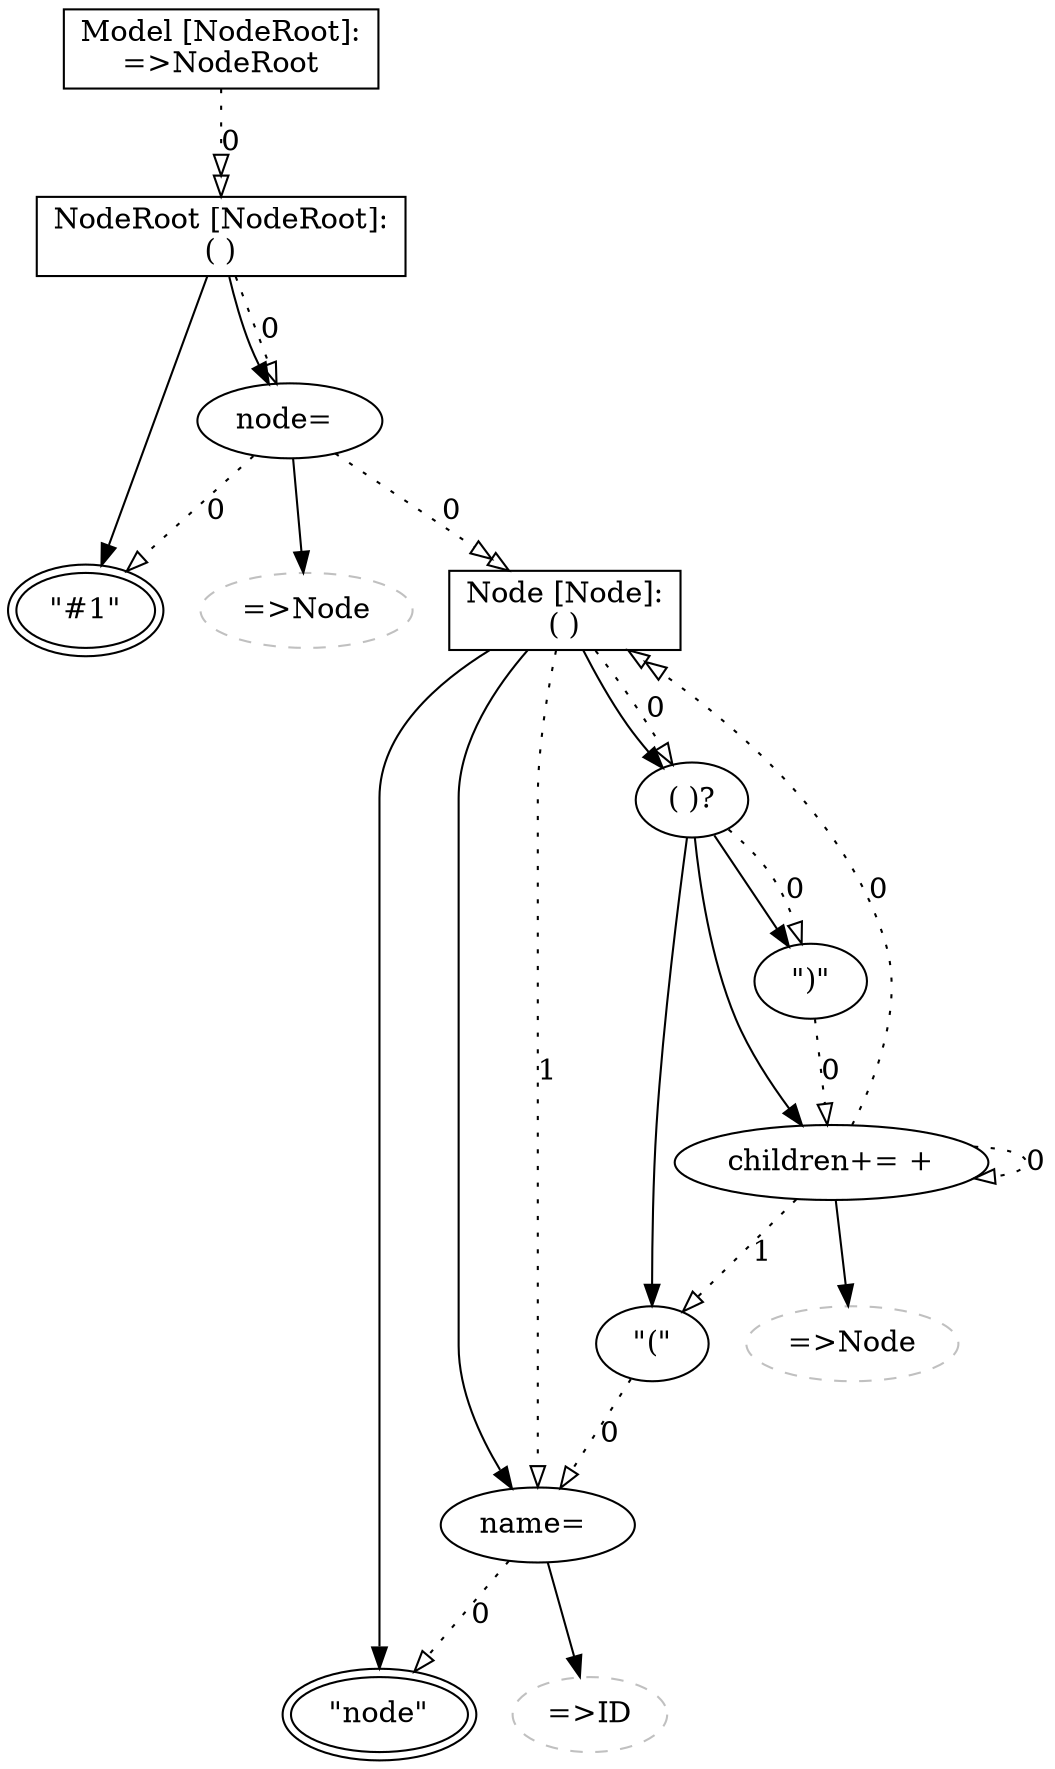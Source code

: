 ## This is a Graphviz .dot file (http://www.graphviz.org/)
## You can use the command 'dot -Tpdf this.dot > out.pdf' to render it.
digraph G {
rulecall14124010 [shape=record,label="Model \[NodeRoot\]:\n=\>NodeRoot",peripheries=2];
group14835291 [shape=record,label="NodeRoot \[NodeRoot\]:\n( )"];
keyword10536330 [label="\"#1\"",peripheries=2];
assignment586269 [label="node= "];
rulecall5211739 [color=grey,label="=\>Node",style=dashed];
group2118028 [shape=record,label="Node \[Node\]:\n( )"];
keyword13223314 [label="\"node\"",peripheries=2];
assignment13249415 [label="name= "];
rulecall15708701 [color=grey,label="=\>ID",style=dashed];
group9867510 [label="( )?"];
keyword468234 [label="\"(\""];
assignment1097951 [label="children+= +"];
rulecall15111929 [color=grey,label="=\>Node",style=dashed];
keyword12702366 [label="\")\""];
rulecall14124010->group14835291 [label=0,style=dotted,arrowhead=onormalonormal];
group14835291->keyword10536330 [];
assignment586269->rulecall5211739 [];
assignment586269->group2118028 [label=0,style=dotted,arrowhead=onormalonormal];
assignment586269->keyword10536330 [arrowtail=odot,label=0,style=dotted,arrowhead=onormal];
group14835291->assignment586269 [];
group14835291->assignment586269 [label=0,style=dotted,arrowhead=onormal];
group2118028->keyword13223314 [];
assignment13249415->rulecall15708701 [];
assignment13249415->keyword13223314 [label=0,style=dotted,arrowhead=onormal];
group2118028->assignment13249415 [];
keyword468234->assignment13249415 [label=0,style=dotted,arrowhead=onormal];
group9867510->keyword468234 [];
assignment1097951->rulecall15111929 [];
assignment1097951->group2118028 [label=0,style=dotted,arrowhead=onormalonormal];
assignment1097951->assignment1097951 [arrowtail=odot,label=0,style=dotted,arrowhead=onormal];
assignment1097951->keyword468234 [arrowtail=odot,label=1,style=dotted,arrowhead=onormal];
group9867510->assignment1097951 [];
keyword12702366->assignment1097951 [label=0,style=dotted,arrowhead=onormal];
group9867510->keyword12702366 [];
group9867510->keyword12702366 [label=0,style=dotted,arrowhead=onormal];
group2118028->group9867510 [];
group2118028->group9867510 [label=0,style=dotted,arrowhead=onormal];
group2118028->assignment13249415 [label=1,style=dotted,arrowhead=onormal];
}

